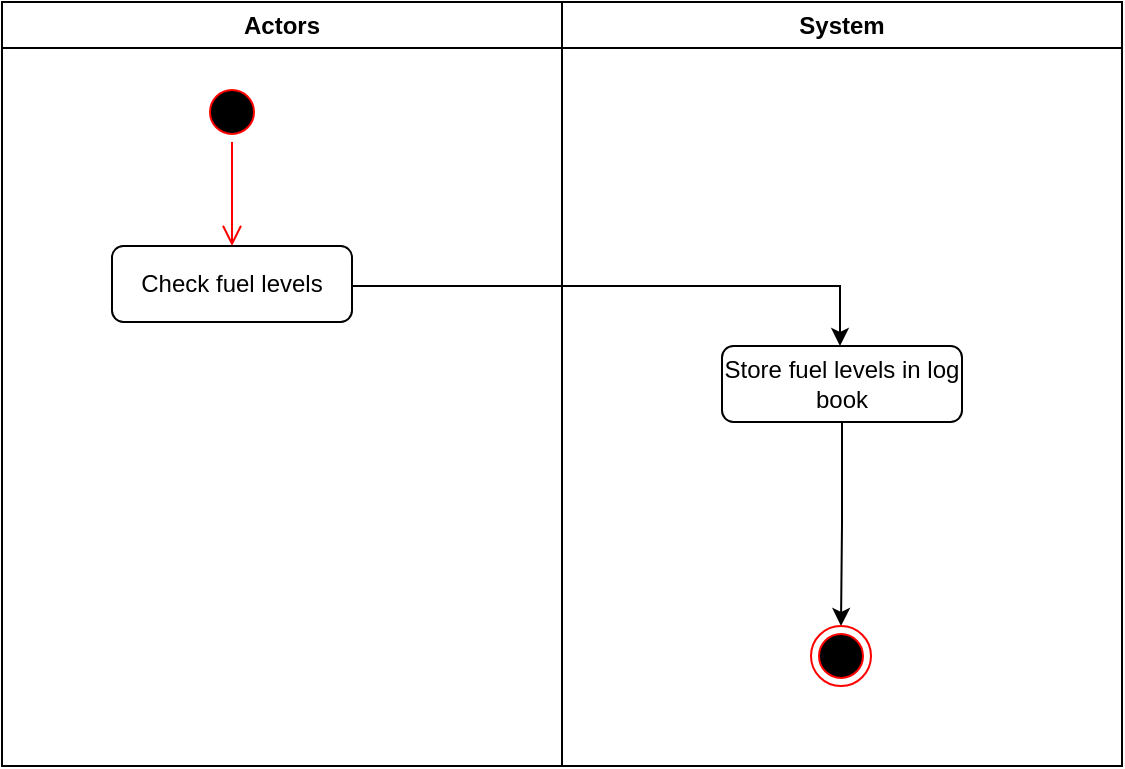 <mxfile version="10.6.1" type="github"><diagram name="Page-1" id="e7e014a7-5840-1c2e-5031-d8a46d1fe8dd"><mxGraphModel dx="893" dy="754" grid="1" gridSize="10" guides="1" tooltips="1" connect="1" arrows="1" fold="1" page="1" pageScale="1" pageWidth="1169" pageHeight="826" background="#ffffff" math="0" shadow="0"><root><mxCell id="0"/><mxCell id="1" parent="0"/><mxCell id="2" value="Actors" style="swimlane;whiteSpace=wrap" parent="1" vertex="1"><mxGeometry x="165" y="128" width="280" height="382" as="geometry"/></mxCell><mxCell id="5" value="" style="ellipse;shape=startState;fillColor=#000000;strokeColor=#ff0000;" parent="2" vertex="1"><mxGeometry x="100" y="40" width="30" height="30" as="geometry"/></mxCell><mxCell id="6" value="" style="edgeStyle=elbowEdgeStyle;elbow=horizontal;verticalAlign=bottom;endArrow=open;endSize=8;strokeColor=#FF0000;endFill=1;rounded=0;entryX=0.5;entryY=0;entryDx=0;entryDy=0;" parent="2" source="5" target="mZZLuABgmMnQ7L9_1tp8-41" edge="1"><mxGeometry x="100" y="40" as="geometry"><mxPoint x="115.5" y="110" as="targetPoint"/></mxGeometry></mxCell><mxCell id="mZZLuABgmMnQ7L9_1tp8-41" value="Check fuel levels" style="rounded=1;whiteSpace=wrap;html=1;" vertex="1" parent="2"><mxGeometry x="55" y="122" width="120" height="38" as="geometry"/></mxCell><mxCell id="3" value="System" style="swimlane;whiteSpace=wrap" parent="1" vertex="1"><mxGeometry x="445" y="128" width="280" height="382" as="geometry"/></mxCell><mxCell id="mZZLuABgmMnQ7L9_1tp8-47" style="edgeStyle=orthogonalEdgeStyle;rounded=0;orthogonalLoop=1;jettySize=auto;html=1;exitX=0.5;exitY=1;exitDx=0;exitDy=0;entryX=0.5;entryY=0;entryDx=0;entryDy=0;" edge="1" parent="3" source="mZZLuABgmMnQ7L9_1tp8-42" target="mZZLuABgmMnQ7L9_1tp8-44"><mxGeometry relative="1" as="geometry"/></mxCell><mxCell id="mZZLuABgmMnQ7L9_1tp8-42" value="Store fuel levels in log book" style="rounded=1;whiteSpace=wrap;html=1;" vertex="1" parent="3"><mxGeometry x="80" y="172" width="120" height="38" as="geometry"/></mxCell><mxCell id="mZZLuABgmMnQ7L9_1tp8-44" value="" style="ellipse;html=1;shape=endState;fillColor=#000000;strokeColor=#ff0000;" vertex="1" parent="3"><mxGeometry x="124.5" y="312" width="30" height="30" as="geometry"/></mxCell><mxCell id="mZZLuABgmMnQ7L9_1tp8-43" value="" style="edgeStyle=orthogonalEdgeStyle;rounded=0;orthogonalLoop=1;jettySize=auto;html=1;" edge="1" parent="1" source="mZZLuABgmMnQ7L9_1tp8-41" target="mZZLuABgmMnQ7L9_1tp8-42"><mxGeometry relative="1" as="geometry"><Array as="points"><mxPoint x="584" y="270"/></Array></mxGeometry></mxCell></root></mxGraphModel></diagram></mxfile>